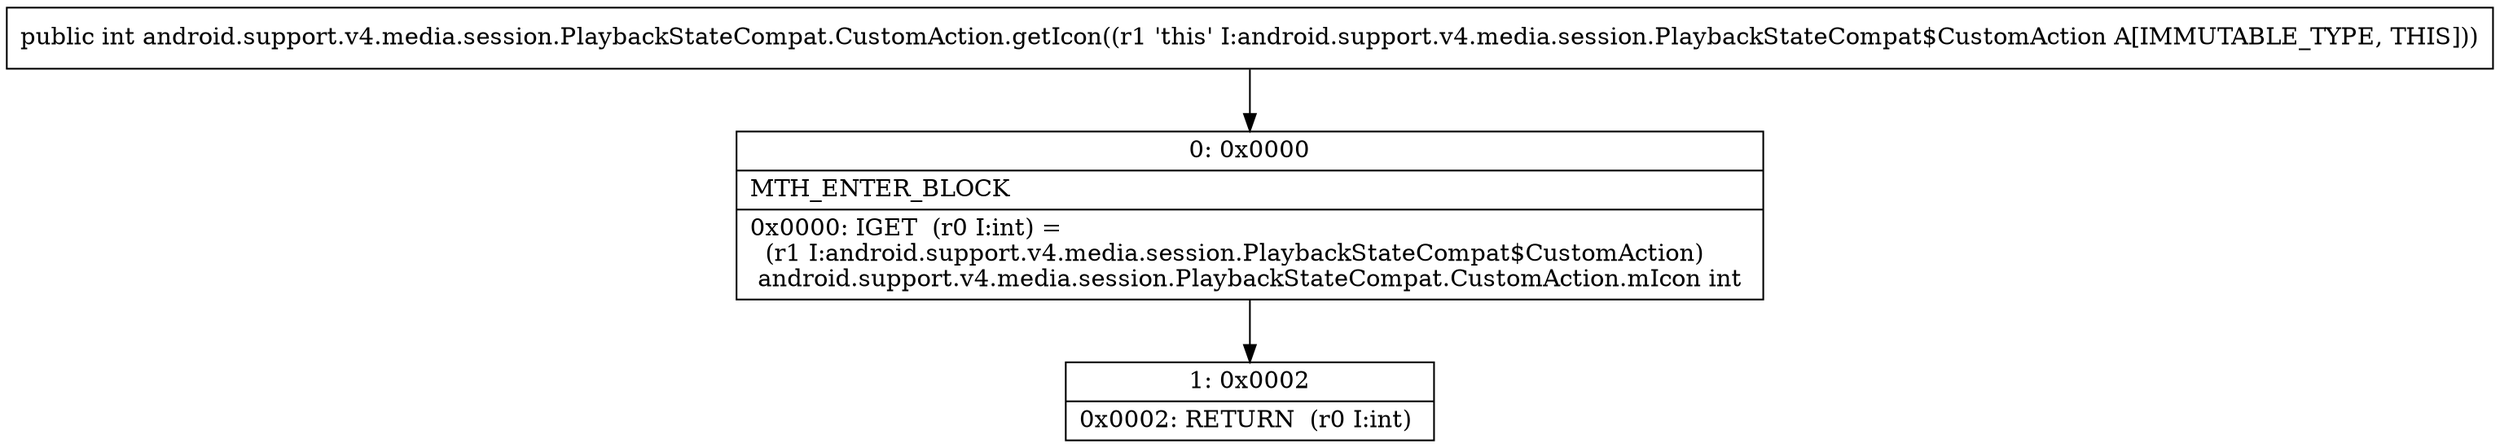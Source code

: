 digraph "CFG forandroid.support.v4.media.session.PlaybackStateCompat.CustomAction.getIcon()I" {
Node_0 [shape=record,label="{0\:\ 0x0000|MTH_ENTER_BLOCK\l|0x0000: IGET  (r0 I:int) = \l  (r1 I:android.support.v4.media.session.PlaybackStateCompat$CustomAction)\l android.support.v4.media.session.PlaybackStateCompat.CustomAction.mIcon int \l}"];
Node_1 [shape=record,label="{1\:\ 0x0002|0x0002: RETURN  (r0 I:int) \l}"];
MethodNode[shape=record,label="{public int android.support.v4.media.session.PlaybackStateCompat.CustomAction.getIcon((r1 'this' I:android.support.v4.media.session.PlaybackStateCompat$CustomAction A[IMMUTABLE_TYPE, THIS])) }"];
MethodNode -> Node_0;
Node_0 -> Node_1;
}

